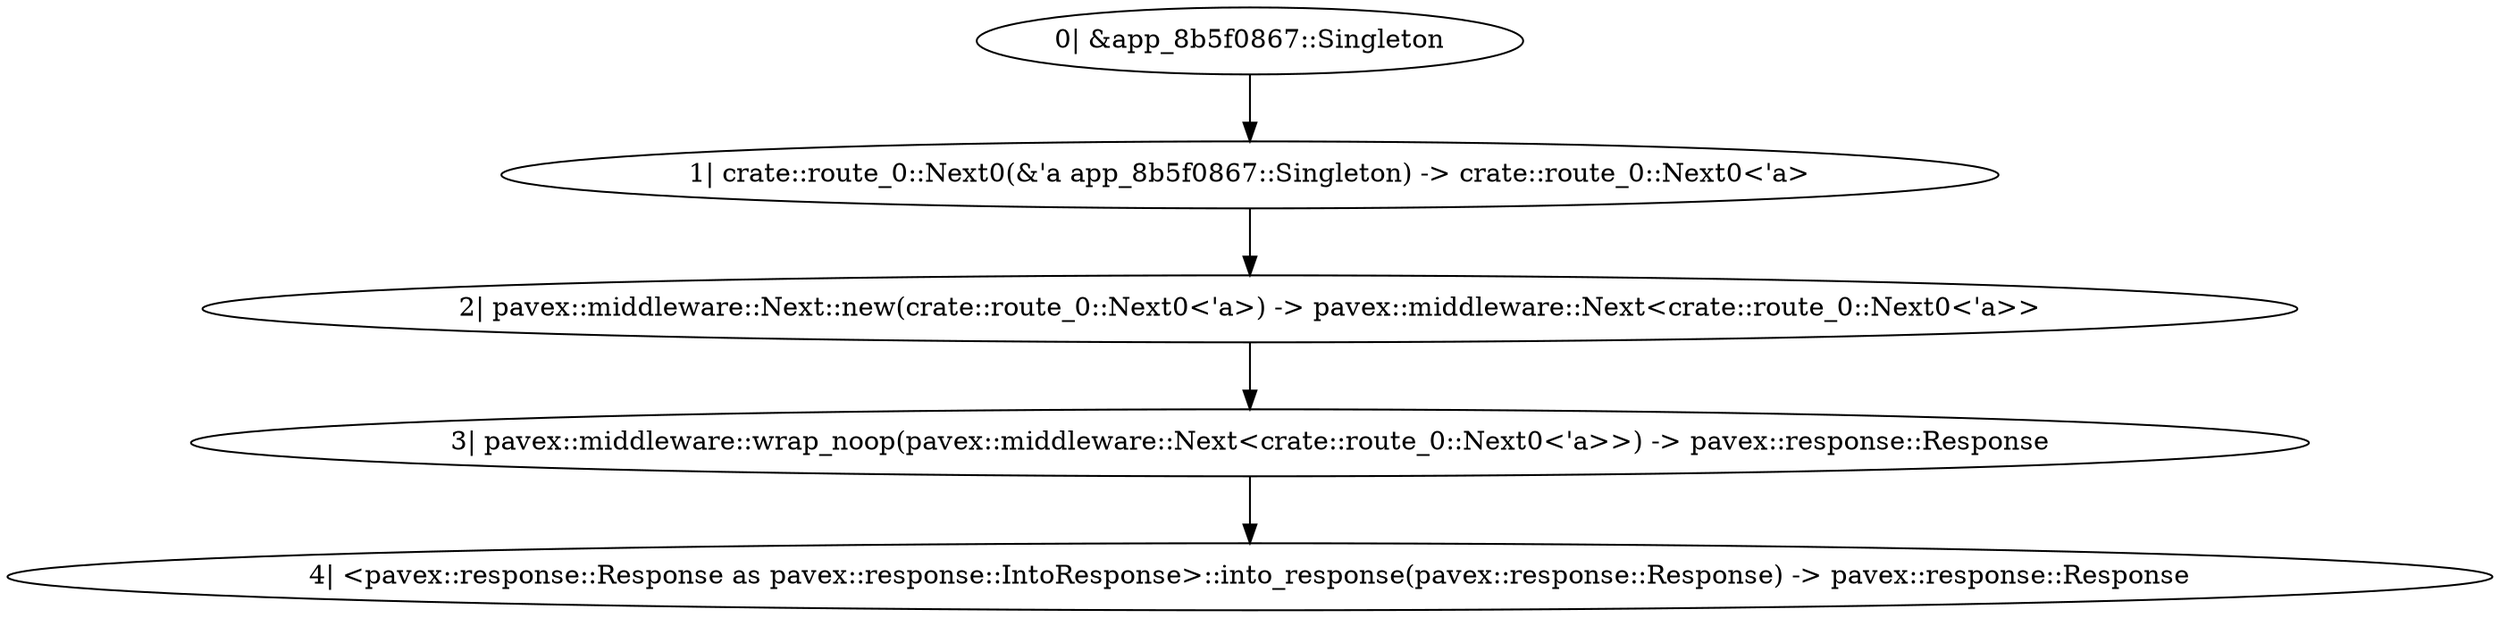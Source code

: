 digraph "GET / - 0" {
    0 [ label = "0| &app_8b5f0867::Singleton"]
    1 [ label = "1| crate::route_0::Next0(&'a app_8b5f0867::Singleton) -> crate::route_0::Next0<'a>"]
    2 [ label = "2| pavex::middleware::Next::new(crate::route_0::Next0<'a>) -> pavex::middleware::Next<crate::route_0::Next0<'a>>"]
    3 [ label = "3| pavex::middleware::wrap_noop(pavex::middleware::Next<crate::route_0::Next0<'a>>) -> pavex::response::Response"]
    4 [ label = "4| <pavex::response::Response as pavex::response::IntoResponse>::into_response(pavex::response::Response) -> pavex::response::Response"]
    2 -> 3 [ ]
    1 -> 2 [ ]
    3 -> 4 [ ]
    0 -> 1 [ ]
}

digraph "GET / - 1" {
    0 [ label = "0| &app_8b5f0867::Singleton"]
    1 [ label = "1| app_8b5f0867::request_scoped(&app_8b5f0867::Singleton) -> app_8b5f0867::RequestScoped"]
    2 [ label = "2| crate::route_0::Next1(&'a app_8b5f0867::RequestScoped) -> crate::route_0::Next1<'a>"]
    3 [ label = "3| pavex::middleware::Next::new(crate::route_0::Next1<'a>) -> pavex::middleware::Next<crate::route_0::Next1<'a>>"]
    4 [ label = "4| app_8b5f0867::wrap(pavex::middleware::Next<crate::route_0::Next1<'a>>) -> pavex::response::Response"]
    5 [ label = "5| <pavex::response::Response as pavex::response::IntoResponse>::into_response(pavex::response::Response) -> pavex::response::Response"]
    3 -> 4 [ ]
    2 -> 3 [ ]
    1 -> 2 [ label = "&"]
    4 -> 5 [ ]
    0 -> 1 [ ]
}

digraph "GET / - 2" {
    0 [ label = "0| &app_8b5f0867::RequestScoped"]
    1 [ label = "1| app_8b5f0867::handler(&app_8b5f0867::RequestScoped) -> pavex::response::Response"]
    2 [ label = "2| <pavex::response::Response as pavex::response::IntoResponse>::into_response(pavex::response::Response) -> pavex::response::Response"]
    1 -> 2 [ ]
    0 -> 1 [ ]
}

digraph "GET / - 3" {
    0 [ label = "0| pavex::response::Response"]
    1 [ label = "1| &app_8b5f0867::RequestScoped"]
    2 [ label = "2| app_8b5f0867::post(pavex::response::Response, &app_8b5f0867::RequestScoped) -> pavex::response::Response"]
    3 [ label = "3| <pavex::response::Response as pavex::response::IntoResponse>::into_response(pavex::response::Response) -> pavex::response::Response"]
    0 -> 2 [ ]
    2 -> 3 [ ]
    1 -> 2 [ ]
}

digraph "* * - 0" {
    0 [ label = "0| &app_8b5f0867::Singleton"]
    1 [ label = "1| &pavex::router::AllowedMethods"]
    2 [ label = "2| crate::route_1::Next0(&'a app_8b5f0867::Singleton, &'b pavex::router::AllowedMethods) -> crate::route_1::Next0<'a, 'b>"]
    3 [ label = "3| pavex::middleware::Next::new(crate::route_1::Next0<'a, 'b>) -> pavex::middleware::Next<crate::route_1::Next0<'a, 'b>>"]
    4 [ label = "4| pavex::middleware::wrap_noop(pavex::middleware::Next<crate::route_1::Next0<'a, 'b>>) -> pavex::response::Response"]
    5 [ label = "5| <pavex::response::Response as pavex::response::IntoResponse>::into_response(pavex::response::Response) -> pavex::response::Response"]
    3 -> 4 [ ]
    2 -> 3 [ ]
    1 -> 2 [ ]
    4 -> 5 [ ]
    0 -> 2 [ ]
}

digraph "* * - 1" {
    0 [ label = "0| &app_8b5f0867::Singleton"]
    1 [ label = "1| &pavex::router::AllowedMethods"]
    2 [ label = "2| crate::route_1::Next1(&'a app_8b5f0867::Singleton, &'b pavex::router::AllowedMethods) -> crate::route_1::Next1<'a, 'b>"]
    3 [ label = "3| pavex::middleware::Next::new(crate::route_1::Next1<'a, 'b>) -> pavex::middleware::Next<crate::route_1::Next1<'a, 'b>>"]
    4 [ label = "4| app_8b5f0867::wrap(pavex::middleware::Next<crate::route_1::Next1<'a, 'b>>) -> pavex::response::Response"]
    5 [ label = "5| <pavex::response::Response as pavex::response::IntoResponse>::into_response(pavex::response::Response) -> pavex::response::Response"]
    3 -> 4 [ ]
    2 -> 3 [ ]
    1 -> 2 [ ]
    4 -> 5 [ ]
    0 -> 2 [ ]
}

digraph "* * - 2" {
    0 [ label = "0| &pavex::router::AllowedMethods"]
    1 [ label = "1| pavex::router::default_fallback(&pavex::router::AllowedMethods) -> pavex::response::Response"]
    2 [ label = "2| <pavex::response::Response as pavex::response::IntoResponse>::into_response(pavex::response::Response) -> pavex::response::Response"]
    1 -> 2 [ ]
    0 -> 1 [ ]
}

digraph "* * - 3" {
    0 [ label = "0| pavex::response::Response"]
    1 [ label = "1| &app_8b5f0867::Singleton"]
    2 [ label = "2| app_8b5f0867::request_scoped(&app_8b5f0867::Singleton) -> app_8b5f0867::RequestScoped"]
    3 [ label = "3| app_8b5f0867::post(pavex::response::Response, &app_8b5f0867::RequestScoped) -> pavex::response::Response"]
    4 [ label = "4| <pavex::response::Response as pavex::response::IntoResponse>::into_response(pavex::response::Response) -> pavex::response::Response"]
    0 -> 3 [ ]
    2 -> 3 [ label = "&"]
    3 -> 4 [ ]
    1 -> 2 [ ]
}

digraph app_state {
    0 [ label = "0| app_8b5f0867::Singleton::new() -> app_8b5f0867::Singleton"]
    1 [ label = "1| crate::ApplicationState(app_8b5f0867::Singleton) -> crate::ApplicationState"]
    0 -> 1 [ ]
}
